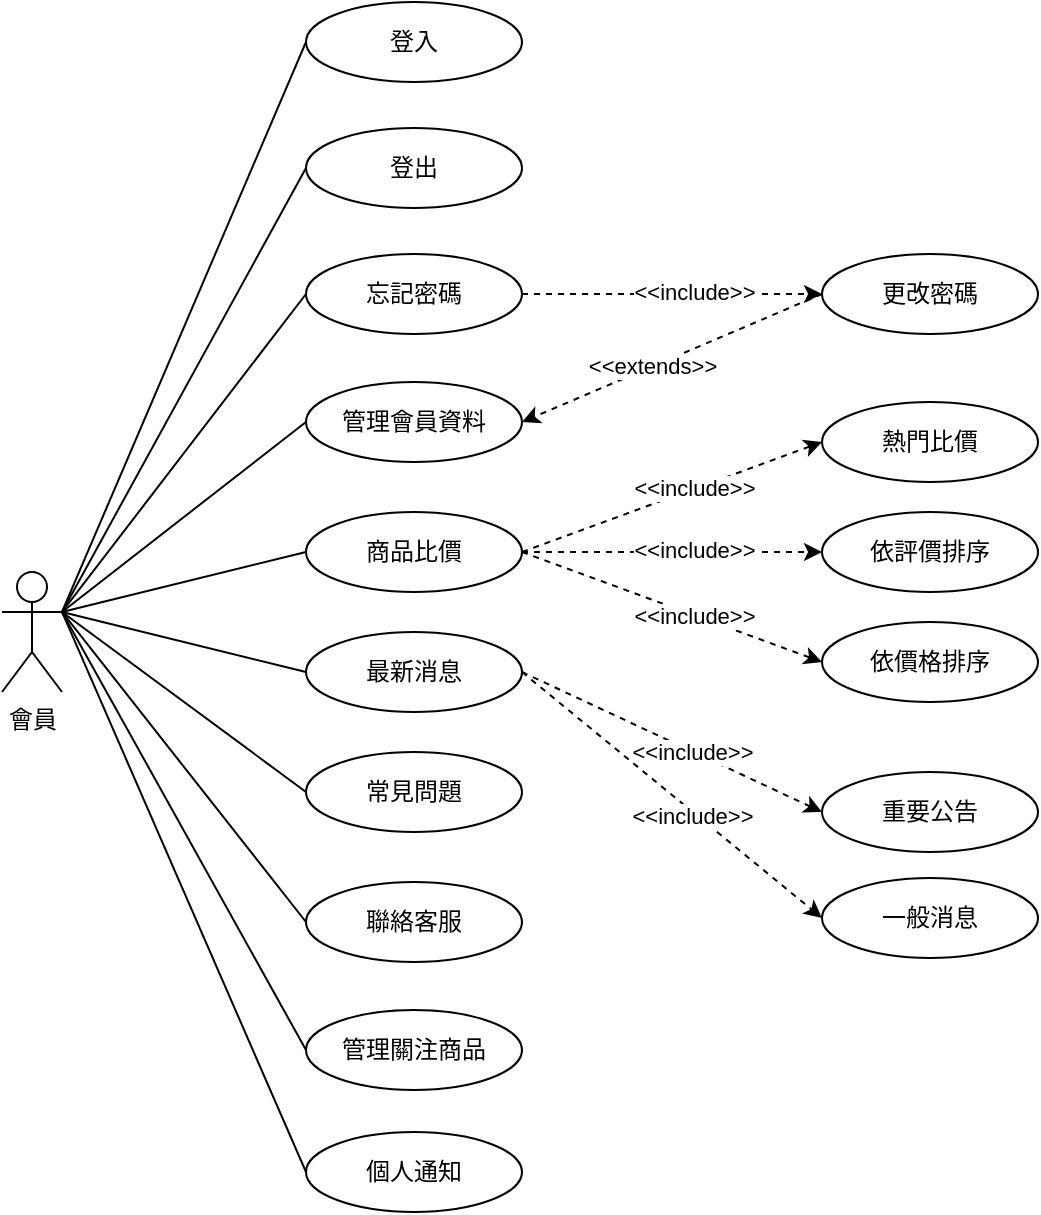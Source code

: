 <mxfile version="21.2.8" type="device">
  <diagram name="Page-1" id="L7bZQ2ZqeiiDAUVz-HTF">
    <mxGraphModel dx="1418" dy="828" grid="1" gridSize="10" guides="1" tooltips="1" connect="1" arrows="1" fold="1" page="1" pageScale="1" pageWidth="827" pageHeight="1169" math="0" shadow="0">
      <root>
        <mxCell id="0" />
        <mxCell id="1" parent="0" />
        <mxCell id="_GVOletZbV4rYhE-AKmH-26" style="rounded=0;orthogonalLoop=1;jettySize=auto;html=1;exitX=1;exitY=0.333;exitDx=0;exitDy=0;exitPerimeter=0;entryX=0;entryY=0.5;entryDx=0;entryDy=0;endArrow=none;endFill=0;" parent="1" source="_GVOletZbV4rYhE-AKmH-5" target="_GVOletZbV4rYhE-AKmH-10" edge="1">
          <mxGeometry relative="1" as="geometry" />
        </mxCell>
        <mxCell id="_GVOletZbV4rYhE-AKmH-5" value="會員" style="shape=umlActor;verticalLabelPosition=bottom;verticalAlign=top;html=1;outlineConnect=0;" parent="1" vertex="1">
          <mxGeometry x="70" y="415" width="30" height="60" as="geometry" />
        </mxCell>
        <mxCell id="_GVOletZbV4rYhE-AKmH-27" style="rounded=0;orthogonalLoop=1;jettySize=auto;html=1;exitX=1;exitY=0.333;exitDx=0;exitDy=0;exitPerimeter=0;entryX=0;entryY=0.5;entryDx=0;entryDy=0;endArrow=none;endFill=0;" parent="1" source="_GVOletZbV4rYhE-AKmH-5" target="_GVOletZbV4rYhE-AKmH-4" edge="1">
          <mxGeometry relative="1" as="geometry">
            <mxPoint x="80" y="470" as="sourcePoint" />
            <mxPoint x="232" y="330" as="targetPoint" />
          </mxGeometry>
        </mxCell>
        <mxCell id="_GVOletZbV4rYhE-AKmH-28" style="rounded=0;orthogonalLoop=1;jettySize=auto;html=1;exitX=1;exitY=0.333;exitDx=0;exitDy=0;exitPerimeter=0;entryX=0;entryY=0.5;entryDx=0;entryDy=0;endArrow=none;endFill=0;" parent="1" source="_GVOletZbV4rYhE-AKmH-5" target="_GVOletZbV4rYhE-AKmH-11" edge="1">
          <mxGeometry relative="1" as="geometry">
            <mxPoint x="80" y="470" as="sourcePoint" />
            <mxPoint x="232" y="385" as="targetPoint" />
          </mxGeometry>
        </mxCell>
        <mxCell id="_GVOletZbV4rYhE-AKmH-29" style="rounded=0;orthogonalLoop=1;jettySize=auto;html=1;exitX=1;exitY=0.333;exitDx=0;exitDy=0;exitPerimeter=0;entryX=0;entryY=0.5;entryDx=0;entryDy=0;endArrow=none;endFill=0;" parent="1" source="_GVOletZbV4rYhE-AKmH-5" target="_GVOletZbV4rYhE-AKmH-12" edge="1">
          <mxGeometry relative="1" as="geometry">
            <mxPoint x="80" y="470" as="sourcePoint" />
            <mxPoint x="232" y="445" as="targetPoint" />
          </mxGeometry>
        </mxCell>
        <mxCell id="_GVOletZbV4rYhE-AKmH-30" style="rounded=0;orthogonalLoop=1;jettySize=auto;html=1;entryX=0;entryY=0.5;entryDx=0;entryDy=0;endArrow=none;endFill=0;exitX=1;exitY=0.333;exitDx=0;exitDy=0;exitPerimeter=0;" parent="1" source="_GVOletZbV4rYhE-AKmH-5" target="_GVOletZbV4rYhE-AKmH-13" edge="1">
          <mxGeometry relative="1" as="geometry">
            <mxPoint x="70" y="460" as="sourcePoint" />
            <mxPoint x="232" y="505" as="targetPoint" />
          </mxGeometry>
        </mxCell>
        <mxCell id="_GVOletZbV4rYhE-AKmH-31" style="rounded=0;orthogonalLoop=1;jettySize=auto;html=1;entryX=0;entryY=0.5;entryDx=0;entryDy=0;endArrow=none;endFill=0;exitX=1;exitY=0.333;exitDx=0;exitDy=0;exitPerimeter=0;" parent="1" source="_GVOletZbV4rYhE-AKmH-5" target="_GVOletZbV4rYhE-AKmH-14" edge="1">
          <mxGeometry relative="1" as="geometry">
            <mxPoint x="80" y="470" as="sourcePoint" />
            <mxPoint x="232" y="565" as="targetPoint" />
          </mxGeometry>
        </mxCell>
        <mxCell id="_GVOletZbV4rYhE-AKmH-4" value="管理會員資料" style="ellipse;whiteSpace=wrap;html=1;container=0;" parent="1" vertex="1">
          <mxGeometry x="222" y="320" width="108" height="40" as="geometry" />
        </mxCell>
        <mxCell id="_GVOletZbV4rYhE-AKmH-10" value="個人通知" style="ellipse;whiteSpace=wrap;html=1;container=0;" parent="1" vertex="1">
          <mxGeometry x="222" y="695" width="108" height="40" as="geometry" />
        </mxCell>
        <mxCell id="_GVOletZbV4rYhE-AKmH-18" style="rounded=0;orthogonalLoop=1;jettySize=auto;html=1;entryX=0;entryY=0.5;entryDx=0;entryDy=0;dashed=1;exitX=1;exitY=0.5;exitDx=0;exitDy=0;" parent="1" source="_GVOletZbV4rYhE-AKmH-11" target="_GVOletZbV4rYhE-AKmH-17" edge="1">
          <mxGeometry relative="1" as="geometry" />
        </mxCell>
        <mxCell id="_GVOletZbV4rYhE-AKmH-19" value="&amp;lt;&amp;lt;include&amp;gt;&amp;gt;" style="edgeLabel;html=1;align=center;verticalAlign=middle;resizable=0;points=[];rotation=0;container=0;" parent="_GVOletZbV4rYhE-AKmH-18" vertex="1" connectable="0">
          <mxGeometry x="0.175" relative="1" as="geometry">
            <mxPoint x="-3" y="-1" as="offset" />
          </mxGeometry>
        </mxCell>
        <mxCell id="_GVOletZbV4rYhE-AKmH-21" style="rounded=0;orthogonalLoop=1;jettySize=auto;html=1;entryX=0;entryY=0.5;entryDx=0;entryDy=0;dashed=1;exitX=1;exitY=0.5;exitDx=0;exitDy=0;" parent="1" source="_GVOletZbV4rYhE-AKmH-11" target="_GVOletZbV4rYhE-AKmH-20" edge="1">
          <mxGeometry relative="1" as="geometry" />
        </mxCell>
        <mxCell id="_GVOletZbV4rYhE-AKmH-22" value="&amp;lt;&amp;lt;include&amp;gt;&amp;gt;" style="edgeLabel;html=1;align=center;verticalAlign=middle;resizable=0;points=[];container=0;" parent="_GVOletZbV4rYhE-AKmH-21" vertex="1" connectable="0">
          <mxGeometry x="0.14" relative="1" as="geometry">
            <mxPoint y="-1" as="offset" />
          </mxGeometry>
        </mxCell>
        <mxCell id="_GVOletZbV4rYhE-AKmH-11" value="商品比價" style="ellipse;whiteSpace=wrap;html=1;container=0;" parent="1" vertex="1">
          <mxGeometry x="222" y="385" width="108" height="40" as="geometry" />
        </mxCell>
        <mxCell id="_GVOletZbV4rYhE-AKmH-12" value="最新消息" style="ellipse;whiteSpace=wrap;html=1;container=0;" parent="1" vertex="1">
          <mxGeometry x="222" y="445" width="108" height="40" as="geometry" />
        </mxCell>
        <mxCell id="_GVOletZbV4rYhE-AKmH-13" value="常見問題" style="ellipse;whiteSpace=wrap;html=1;container=0;" parent="1" vertex="1">
          <mxGeometry x="222" y="505" width="108" height="40" as="geometry" />
        </mxCell>
        <mxCell id="_GVOletZbV4rYhE-AKmH-14" value="聯絡客服" style="ellipse;whiteSpace=wrap;html=1;container=0;" parent="1" vertex="1">
          <mxGeometry x="222" y="570" width="108" height="40" as="geometry" />
        </mxCell>
        <mxCell id="_GVOletZbV4rYhE-AKmH-17" value="依價格排序" style="ellipse;whiteSpace=wrap;html=1;container=0;" parent="1" vertex="1">
          <mxGeometry x="480" y="440" width="108" height="40" as="geometry" />
        </mxCell>
        <mxCell id="_GVOletZbV4rYhE-AKmH-20" value="依評價排序" style="ellipse;whiteSpace=wrap;html=1;container=0;" parent="1" vertex="1">
          <mxGeometry x="480" y="385" width="108" height="40" as="geometry" />
        </mxCell>
        <mxCell id="_GVOletZbV4rYhE-AKmH-23" value="熱門比價" style="ellipse;whiteSpace=wrap;html=1;container=0;" parent="1" vertex="1">
          <mxGeometry x="480" y="330" width="108" height="40" as="geometry" />
        </mxCell>
        <mxCell id="_GVOletZbV4rYhE-AKmH-24" style="rounded=0;orthogonalLoop=1;jettySize=auto;html=1;entryX=0;entryY=0.5;entryDx=0;entryDy=0;dashed=1;exitX=1;exitY=0.5;exitDx=0;exitDy=0;" parent="1" source="_GVOletZbV4rYhE-AKmH-11" target="_GVOletZbV4rYhE-AKmH-23" edge="1">
          <mxGeometry relative="1" as="geometry">
            <mxPoint x="330" y="365" as="sourcePoint" />
            <mxPoint x="520" y="375" as="targetPoint" />
          </mxGeometry>
        </mxCell>
        <mxCell id="_GVOletZbV4rYhE-AKmH-25" value="&amp;lt;&amp;lt;include&amp;gt;&amp;gt;" style="edgeLabel;html=1;align=center;verticalAlign=middle;resizable=0;points=[];container=0;" parent="_GVOletZbV4rYhE-AKmH-24" vertex="1" connectable="0">
          <mxGeometry x="0.14" relative="1" as="geometry">
            <mxPoint y="-1" as="offset" />
          </mxGeometry>
        </mxCell>
        <mxCell id="ePiex0urUSlqc0IHanKm-1" value="管理關注商品" style="ellipse;whiteSpace=wrap;html=1;container=0;" parent="1" vertex="1">
          <mxGeometry x="222" y="634" width="108" height="40" as="geometry" />
        </mxCell>
        <mxCell id="ePiex0urUSlqc0IHanKm-2" style="rounded=0;orthogonalLoop=1;jettySize=auto;html=1;entryX=0;entryY=0.5;entryDx=0;entryDy=0;endArrow=none;endFill=0;exitX=1;exitY=0.333;exitDx=0;exitDy=0;exitPerimeter=0;" parent="1" source="_GVOletZbV4rYhE-AKmH-5" target="ePiex0urUSlqc0IHanKm-1" edge="1">
          <mxGeometry relative="1" as="geometry">
            <mxPoint x="130" y="480" as="sourcePoint" />
            <mxPoint x="232" y="630" as="targetPoint" />
          </mxGeometry>
        </mxCell>
        <mxCell id="w45kgH7K9LL6XjYhxUJB-1" value="登入" style="ellipse;whiteSpace=wrap;html=1;container=0;" parent="1" vertex="1">
          <mxGeometry x="222" y="130" width="108" height="40" as="geometry" />
        </mxCell>
        <mxCell id="w45kgH7K9LL6XjYhxUJB-2" style="rounded=0;orthogonalLoop=1;jettySize=auto;html=1;exitX=1;exitY=0.333;exitDx=0;exitDy=0;exitPerimeter=0;entryX=0;entryY=0.5;entryDx=0;entryDy=0;endArrow=none;endFill=0;" parent="1" source="_GVOletZbV4rYhE-AKmH-5" target="w45kgH7K9LL6XjYhxUJB-1" edge="1">
          <mxGeometry relative="1" as="geometry">
            <mxPoint x="130" y="480" as="sourcePoint" />
            <mxPoint x="232" y="260" as="targetPoint" />
          </mxGeometry>
        </mxCell>
        <mxCell id="w45kgH7K9LL6XjYhxUJB-3" value="登出" style="ellipse;whiteSpace=wrap;html=1;container=0;" parent="1" vertex="1">
          <mxGeometry x="222" y="193" width="108" height="40" as="geometry" />
        </mxCell>
        <mxCell id="w45kgH7K9LL6XjYhxUJB-4" style="rounded=0;orthogonalLoop=1;jettySize=auto;html=1;exitX=1;exitY=0.333;exitDx=0;exitDy=0;exitPerimeter=0;entryX=0;entryY=0.5;entryDx=0;entryDy=0;endArrow=none;endFill=0;" parent="1" source="_GVOletZbV4rYhE-AKmH-5" target="w45kgH7K9LL6XjYhxUJB-3" edge="1">
          <mxGeometry relative="1" as="geometry">
            <mxPoint x="130" y="480" as="sourcePoint" />
            <mxPoint x="232" y="270" as="targetPoint" />
          </mxGeometry>
        </mxCell>
        <mxCell id="w45kgH7K9LL6XjYhxUJB-5" style="rounded=0;orthogonalLoop=1;jettySize=auto;html=1;entryX=0;entryY=0.5;entryDx=0;entryDy=0;dashed=1;exitX=1;exitY=0.5;exitDx=0;exitDy=0;" parent="1" source="_GVOletZbV4rYhE-AKmH-12" target="w45kgH7K9LL6XjYhxUJB-7" edge="1">
          <mxGeometry relative="1" as="geometry">
            <mxPoint x="350" y="525" as="sourcePoint" />
          </mxGeometry>
        </mxCell>
        <mxCell id="w45kgH7K9LL6XjYhxUJB-6" value="&amp;lt;&amp;lt;include&amp;gt;&amp;gt;" style="edgeLabel;html=1;align=center;verticalAlign=middle;resizable=0;points=[];rotation=0;container=0;" parent="w45kgH7K9LL6XjYhxUJB-5" vertex="1" connectable="0">
          <mxGeometry x="0.175" relative="1" as="geometry">
            <mxPoint x="-3" y="-1" as="offset" />
          </mxGeometry>
        </mxCell>
        <mxCell id="w45kgH7K9LL6XjYhxUJB-7" value="重要公告" style="ellipse;whiteSpace=wrap;html=1;container=0;" parent="1" vertex="1">
          <mxGeometry x="480" y="515" width="108" height="40" as="geometry" />
        </mxCell>
        <mxCell id="w45kgH7K9LL6XjYhxUJB-8" style="rounded=0;orthogonalLoop=1;jettySize=auto;html=1;entryX=0;entryY=0.5;entryDx=0;entryDy=0;dashed=1;exitX=1;exitY=0.5;exitDx=0;exitDy=0;" parent="1" source="_GVOletZbV4rYhE-AKmH-12" target="w45kgH7K9LL6XjYhxUJB-10" edge="1">
          <mxGeometry relative="1" as="geometry">
            <mxPoint x="350" y="525" as="sourcePoint" />
          </mxGeometry>
        </mxCell>
        <mxCell id="w45kgH7K9LL6XjYhxUJB-9" value="&amp;lt;&amp;lt;include&amp;gt;&amp;gt;" style="edgeLabel;html=1;align=center;verticalAlign=middle;resizable=0;points=[];rotation=0;container=0;" parent="w45kgH7K9LL6XjYhxUJB-8" vertex="1" connectable="0">
          <mxGeometry x="0.175" relative="1" as="geometry">
            <mxPoint x="-3" y="-1" as="offset" />
          </mxGeometry>
        </mxCell>
        <mxCell id="w45kgH7K9LL6XjYhxUJB-10" value="一般消息" style="ellipse;whiteSpace=wrap;html=1;container=0;" parent="1" vertex="1">
          <mxGeometry x="480" y="568" width="108" height="40" as="geometry" />
        </mxCell>
        <mxCell id="JMgklnMmd8aymuEYL1tp-1" value="忘記密碼" style="ellipse;whiteSpace=wrap;html=1;container=0;" parent="1" vertex="1">
          <mxGeometry x="222" y="256" width="108" height="40" as="geometry" />
        </mxCell>
        <mxCell id="JMgklnMmd8aymuEYL1tp-2" style="rounded=0;orthogonalLoop=1;jettySize=auto;html=1;exitX=1;exitY=0.333;exitDx=0;exitDy=0;exitPerimeter=0;entryX=0;entryY=0.5;entryDx=0;entryDy=0;endArrow=none;endFill=0;" parent="1" source="_GVOletZbV4rYhE-AKmH-5" target="JMgklnMmd8aymuEYL1tp-1" edge="1">
          <mxGeometry relative="1" as="geometry">
            <mxPoint x="110" y="445" as="sourcePoint" />
            <mxPoint x="232" y="250" as="targetPoint" />
          </mxGeometry>
        </mxCell>
        <mxCell id="JMgklnMmd8aymuEYL1tp-3" value="更改密碼" style="ellipse;whiteSpace=wrap;html=1;container=0;" parent="1" vertex="1">
          <mxGeometry x="480" y="256" width="108" height="40" as="geometry" />
        </mxCell>
        <mxCell id="JMgklnMmd8aymuEYL1tp-4" style="rounded=0;orthogonalLoop=1;jettySize=auto;html=1;entryX=0;entryY=0.5;entryDx=0;entryDy=0;dashed=1;exitX=1;exitY=0.5;exitDx=0;exitDy=0;" parent="1" source="JMgklnMmd8aymuEYL1tp-1" target="JMgklnMmd8aymuEYL1tp-3" edge="1">
          <mxGeometry relative="1" as="geometry">
            <mxPoint x="390" y="280" as="sourcePoint" />
            <mxPoint x="490" y="305" as="targetPoint" />
          </mxGeometry>
        </mxCell>
        <mxCell id="JMgklnMmd8aymuEYL1tp-5" value="&amp;lt;&amp;lt;include&amp;gt;&amp;gt;" style="edgeLabel;html=1;align=center;verticalAlign=middle;resizable=0;points=[];container=0;" parent="JMgklnMmd8aymuEYL1tp-4" vertex="1" connectable="0">
          <mxGeometry x="0.14" relative="1" as="geometry">
            <mxPoint y="-1" as="offset" />
          </mxGeometry>
        </mxCell>
        <mxCell id="JMgklnMmd8aymuEYL1tp-7" style="rounded=0;orthogonalLoop=1;jettySize=auto;html=1;entryX=1;entryY=0.5;entryDx=0;entryDy=0;dashed=1;exitX=0;exitY=0.5;exitDx=0;exitDy=0;" parent="1" source="JMgklnMmd8aymuEYL1tp-3" target="_GVOletZbV4rYhE-AKmH-4" edge="1">
          <mxGeometry relative="1" as="geometry">
            <mxPoint x="340" y="350" as="sourcePoint" />
            <mxPoint x="490" y="246" as="targetPoint" />
          </mxGeometry>
        </mxCell>
        <mxCell id="JMgklnMmd8aymuEYL1tp-8" value="&amp;lt;&amp;lt;extends&amp;gt;&amp;gt;" style="edgeLabel;html=1;align=center;verticalAlign=middle;resizable=0;points=[];container=0;" parent="JMgklnMmd8aymuEYL1tp-7" vertex="1" connectable="0">
          <mxGeometry x="0.14" relative="1" as="geometry">
            <mxPoint y="-1" as="offset" />
          </mxGeometry>
        </mxCell>
      </root>
    </mxGraphModel>
  </diagram>
</mxfile>
